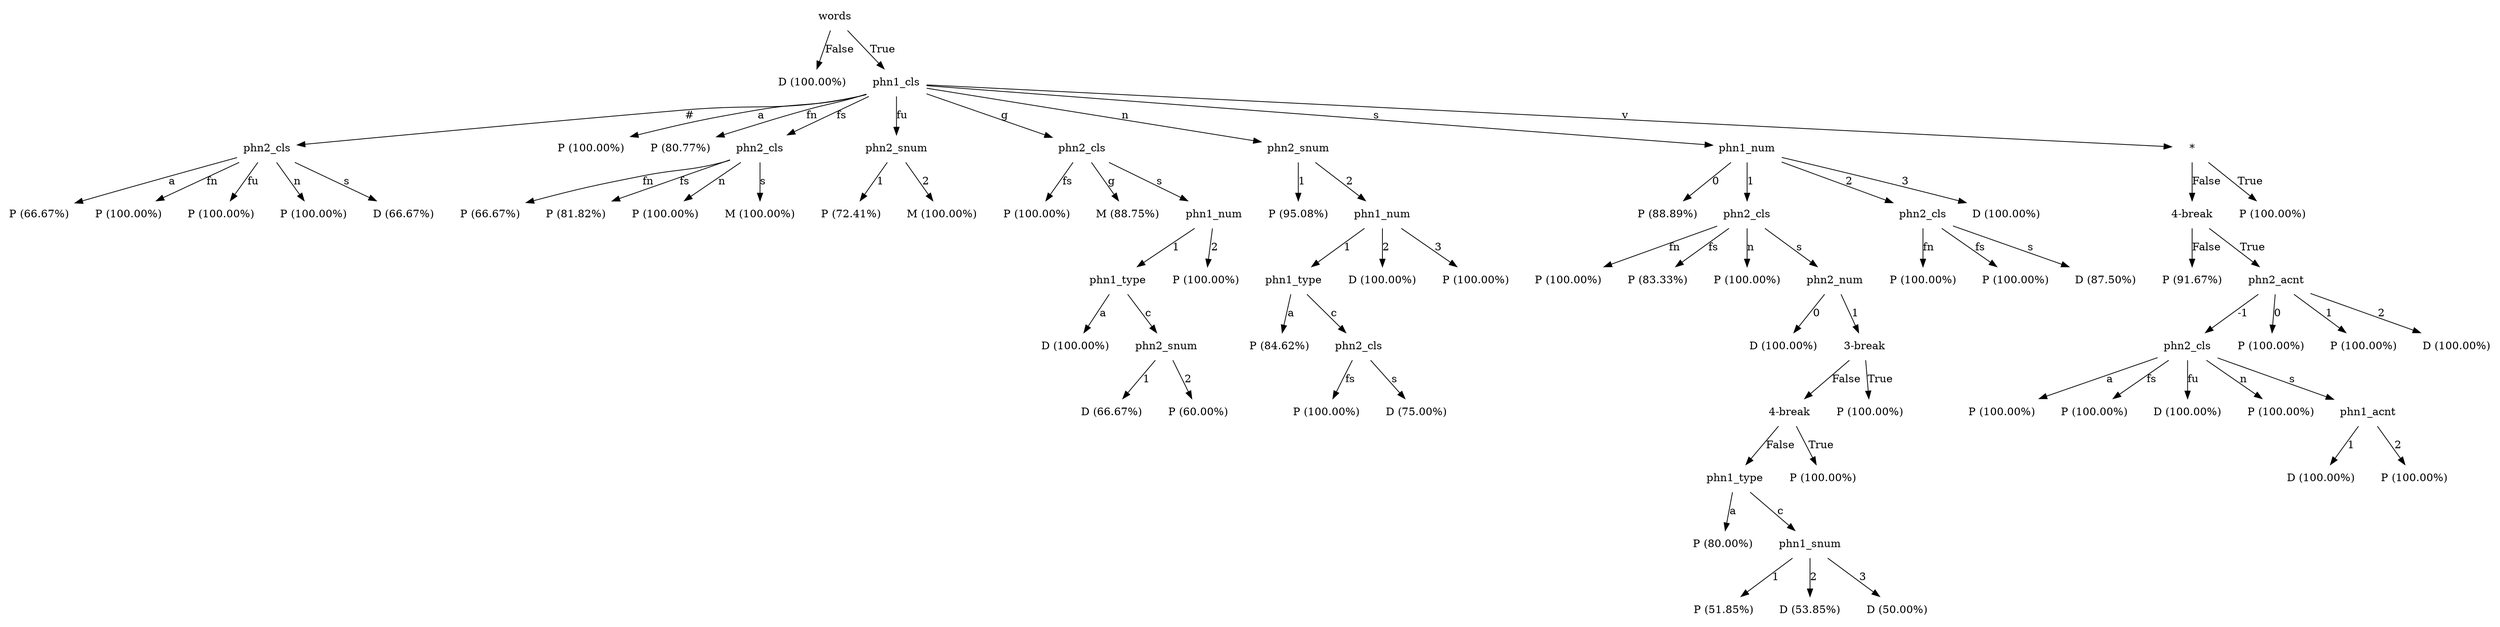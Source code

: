 digraph G {
"bg==" [ shape=plaintext label="words"]
"bg==" -> "bi0w" [ label="False" ]
"bi0w" [ shape=plaintext label="D (100.00%)"]
"bg==" -> "bi0x" [ label="True" ]
"bi0x" [ shape=plaintext label="phn1_cls"]
"bi0x" -> "bi0xLTA=" [ label="#" ]
"bi0xLTA=" [ shape=plaintext label="phn2_cls"]
"bi0xLTA=" -> "bi0xLTAtMA==" [ label="a" ]
"bi0xLTAtMA==" [ shape=plaintext label="P (66.67%)"]
"bi0xLTA=" -> "bi0xLTAtMQ==" [ label="fn" ]
"bi0xLTAtMQ==" [ shape=plaintext label="P (100.00%)"]
"bi0xLTA=" -> "bi0xLTAtMw==" [ label="fu" ]
"bi0xLTAtMw==" [ shape=plaintext label="P (100.00%)"]
"bi0xLTA=" -> "bi0xLTAtNQ==" [ label="n" ]
"bi0xLTAtNQ==" [ shape=plaintext label="P (100.00%)"]
"bi0xLTA=" -> "bi0xLTAtNg==" [ label="s" ]
"bi0xLTAtNg==" [ shape=plaintext label="D (66.67%)"]
"bi0x" -> "bi0xLTE=" [ label="a" ]
"bi0xLTE=" [ shape=plaintext label="P (100.00%)"]
"bi0x" -> "bi0xLTI=" [ label="fn" ]
"bi0xLTI=" [ shape=plaintext label="P (80.77%)"]
"bi0x" -> "bi0xLTM=" [ label="fs" ]
"bi0xLTM=" [ shape=plaintext label="phn2_cls"]
"bi0xLTM=" -> "bi0xLTMtMQ==" [ label="fn" ]
"bi0xLTMtMQ==" [ shape=plaintext label="P (66.67%)"]
"bi0xLTM=" -> "bi0xLTMtMg==" [ label="fs" ]
"bi0xLTMtMg==" [ shape=plaintext label="P (81.82%)"]
"bi0xLTM=" -> "bi0xLTMtNQ==" [ label="n" ]
"bi0xLTMtNQ==" [ shape=plaintext label="P (100.00%)"]
"bi0xLTM=" -> "bi0xLTMtNg==" [ label="s" ]
"bi0xLTMtNg==" [ shape=plaintext label="M (100.00%)"]
"bi0x" -> "bi0xLTQ=" [ label="fu" ]
"bi0xLTQ=" [ shape=plaintext label="phn2_snum"]
"bi0xLTQ=" -> "bi0xLTQtMA==" [ label="1" ]
"bi0xLTQtMA==" [ shape=plaintext label="P (72.41%)"]
"bi0xLTQ=" -> "bi0xLTQtMQ==" [ label="2" ]
"bi0xLTQtMQ==" [ shape=plaintext label="M (100.00%)"]
"bi0x" -> "bi0xLTU=" [ label="g" ]
"bi0xLTU=" [ shape=plaintext label="phn2_cls"]
"bi0xLTU=" -> "bi0xLTUtMg==" [ label="fs" ]
"bi0xLTUtMg==" [ shape=plaintext label="P (100.00%)"]
"bi0xLTU=" -> "bi0xLTUtNA==" [ label="g" ]
"bi0xLTUtNA==" [ shape=plaintext label="M (88.75%)"]
"bi0xLTU=" -> "bi0xLTUtNg==" [ label="s" ]
"bi0xLTUtNg==" [ shape=plaintext label="phn1_num"]
"bi0xLTUtNg==" -> "bi0xLTUtNi0x" [ label="1" ]
"bi0xLTUtNi0x" [ shape=plaintext label="phn1_type"]
"bi0xLTUtNi0x" -> "bi0xLTUtNi0xLTE=" [ label="a" ]
"bi0xLTUtNi0xLTE=" [ shape=plaintext label="D (100.00%)"]
"bi0xLTUtNi0x" -> "bi0xLTUtNi0xLTI=" [ label="c" ]
"bi0xLTUtNi0xLTI=" [ shape=plaintext label="phn2_snum"]
"bi0xLTUtNi0xLTI=" -> "bi0xLTUtNi0xLTItMA==" [ label="1" ]
"bi0xLTUtNi0xLTItMA==" [ shape=plaintext label="D (66.67%)"]
"bi0xLTUtNi0xLTI=" -> "bi0xLTUtNi0xLTItMQ==" [ label="2" ]
"bi0xLTUtNi0xLTItMQ==" [ shape=plaintext label="P (60.00%)"]
"bi0xLTUtNg==" -> "bi0xLTUtNi0y" [ label="2" ]
"bi0xLTUtNi0y" [ shape=plaintext label="P (100.00%)"]
"bi0x" -> "bi0xLTY=" [ label="n" ]
"bi0xLTY=" [ shape=plaintext label="phn2_snum"]
"bi0xLTY=" -> "bi0xLTYtMA==" [ label="1" ]
"bi0xLTYtMA==" [ shape=plaintext label="P (95.08%)"]
"bi0xLTY=" -> "bi0xLTYtMQ==" [ label="2" ]
"bi0xLTYtMQ==" [ shape=plaintext label="phn1_num"]
"bi0xLTYtMQ==" -> "bi0xLTYtMS0x" [ label="1" ]
"bi0xLTYtMS0x" [ shape=plaintext label="phn1_type"]
"bi0xLTYtMS0x" -> "bi0xLTYtMS0xLTE=" [ label="a" ]
"bi0xLTYtMS0xLTE=" [ shape=plaintext label="P (84.62%)"]
"bi0xLTYtMS0x" -> "bi0xLTYtMS0xLTI=" [ label="c" ]
"bi0xLTYtMS0xLTI=" [ shape=plaintext label="phn2_cls"]
"bi0xLTYtMS0xLTI=" -> "bi0xLTYtMS0xLTItMg==" [ label="fs" ]
"bi0xLTYtMS0xLTItMg==" [ shape=plaintext label="P (100.00%)"]
"bi0xLTYtMS0xLTI=" -> "bi0xLTYtMS0xLTItNg==" [ label="s" ]
"bi0xLTYtMS0xLTItNg==" [ shape=plaintext label="D (75.00%)"]
"bi0xLTYtMQ==" -> "bi0xLTYtMS0y" [ label="2" ]
"bi0xLTYtMS0y" [ shape=plaintext label="D (100.00%)"]
"bi0xLTYtMQ==" -> "bi0xLTYtMS0z" [ label="3" ]
"bi0xLTYtMS0z" [ shape=plaintext label="P (100.00%)"]
"bi0x" -> "bi0xLTc=" [ label="s" ]
"bi0xLTc=" [ shape=plaintext label="phn1_num"]
"bi0xLTc=" -> "bi0xLTctMA==" [ label="0" ]
"bi0xLTctMA==" [ shape=plaintext label="P (88.89%)"]
"bi0xLTc=" -> "bi0xLTctMQ==" [ label="1" ]
"bi0xLTctMQ==" [ shape=plaintext label="phn2_cls"]
"bi0xLTctMQ==" -> "bi0xLTctMS0x" [ label="fn" ]
"bi0xLTctMS0x" [ shape=plaintext label="P (100.00%)"]
"bi0xLTctMQ==" -> "bi0xLTctMS0y" [ label="fs" ]
"bi0xLTctMS0y" [ shape=plaintext label="P (83.33%)"]
"bi0xLTctMQ==" -> "bi0xLTctMS01" [ label="n" ]
"bi0xLTctMS01" [ shape=plaintext label="P (100.00%)"]
"bi0xLTctMQ==" -> "bi0xLTctMS02" [ label="s" ]
"bi0xLTctMS02" [ shape=plaintext label="phn2_num"]
"bi0xLTctMS02" -> "bi0xLTctMS02LTA=" [ label="0" ]
"bi0xLTctMS02LTA=" [ shape=plaintext label="D (100.00%)"]
"bi0xLTctMS02" -> "bi0xLTctMS02LTE=" [ label="1" ]
"bi0xLTctMS02LTE=" [ shape=plaintext label="3-break"]
"bi0xLTctMS02LTE=" -> "bi0xLTctMS02LTEtMA==" [ label="False" ]
"bi0xLTctMS02LTEtMA==" [ shape=plaintext label="4-break"]
"bi0xLTctMS02LTEtMA==" -> "bi0xLTctMS02LTEtMC0w" [ label="False" ]
"bi0xLTctMS02LTEtMC0w" [ shape=plaintext label="phn1_type"]
"bi0xLTctMS02LTEtMC0w" -> "bi0xLTctMS02LTEtMC0wLTE=" [ label="a" ]
"bi0xLTctMS02LTEtMC0wLTE=" [ shape=plaintext label="P (80.00%)"]
"bi0xLTctMS02LTEtMC0w" -> "bi0xLTctMS02LTEtMC0wLTI=" [ label="c" ]
"bi0xLTctMS02LTEtMC0wLTI=" [ shape=plaintext label="phn1_snum"]
"bi0xLTctMS02LTEtMC0wLTI=" -> "bi0xLTctMS02LTEtMC0wLTItMQ==" [ label="1" ]
"bi0xLTctMS02LTEtMC0wLTItMQ==" [ shape=plaintext label="P (51.85%)"]
"bi0xLTctMS02LTEtMC0wLTI=" -> "bi0xLTctMS02LTEtMC0wLTItMg==" [ label="2" ]
"bi0xLTctMS02LTEtMC0wLTItMg==" [ shape=plaintext label="D (53.85%)"]
"bi0xLTctMS02LTEtMC0wLTI=" -> "bi0xLTctMS02LTEtMC0wLTItMw==" [ label="3" ]
"bi0xLTctMS02LTEtMC0wLTItMw==" [ shape=plaintext label="D (50.00%)"]
"bi0xLTctMS02LTEtMA==" -> "bi0xLTctMS02LTEtMC0x" [ label="True" ]
"bi0xLTctMS02LTEtMC0x" [ shape=plaintext label="P (100.00%)"]
"bi0xLTctMS02LTE=" -> "bi0xLTctMS02LTEtMQ==" [ label="True" ]
"bi0xLTctMS02LTEtMQ==" [ shape=plaintext label="P (100.00%)"]
"bi0xLTc=" -> "bi0xLTctMg==" [ label="2" ]
"bi0xLTctMg==" [ shape=plaintext label="phn2_cls"]
"bi0xLTctMg==" -> "bi0xLTctMi0x" [ label="fn" ]
"bi0xLTctMi0x" [ shape=plaintext label="P (100.00%)"]
"bi0xLTctMg==" -> "bi0xLTctMi0y" [ label="fs" ]
"bi0xLTctMi0y" [ shape=plaintext label="P (100.00%)"]
"bi0xLTctMg==" -> "bi0xLTctMi02" [ label="s" ]
"bi0xLTctMi02" [ shape=plaintext label="D (87.50%)"]
"bi0xLTc=" -> "bi0xLTctMw==" [ label="3" ]
"bi0xLTctMw==" [ shape=plaintext label="D (100.00%)"]
"bi0x" -> "bi0xLTg=" [ label="v" ]
"bi0xLTg=" [ shape=plaintext label="*"]
"bi0xLTg=" -> "bi0xLTgtMA==" [ label="False" ]
"bi0xLTgtMA==" [ shape=plaintext label="4-break"]
"bi0xLTgtMA==" -> "bi0xLTgtMC0w" [ label="False" ]
"bi0xLTgtMC0w" [ shape=plaintext label="P (91.67%)"]
"bi0xLTgtMA==" -> "bi0xLTgtMC0x" [ label="True" ]
"bi0xLTgtMC0x" [ shape=plaintext label="phn2_acnt"]
"bi0xLTgtMC0x" -> "bi0xLTgtMC0xLTA=" [ label="-1" ]
"bi0xLTgtMC0xLTA=" [ shape=plaintext label="phn2_cls"]
"bi0xLTgtMC0xLTA=" -> "bi0xLTgtMC0xLTAtMA==" [ label="a" ]
"bi0xLTgtMC0xLTAtMA==" [ shape=plaintext label="P (100.00%)"]
"bi0xLTgtMC0xLTA=" -> "bi0xLTgtMC0xLTAtMg==" [ label="fs" ]
"bi0xLTgtMC0xLTAtMg==" [ shape=plaintext label="P (100.00%)"]
"bi0xLTgtMC0xLTA=" -> "bi0xLTgtMC0xLTAtMw==" [ label="fu" ]
"bi0xLTgtMC0xLTAtMw==" [ shape=plaintext label="D (100.00%)"]
"bi0xLTgtMC0xLTA=" -> "bi0xLTgtMC0xLTAtNQ==" [ label="n" ]
"bi0xLTgtMC0xLTAtNQ==" [ shape=plaintext label="P (100.00%)"]
"bi0xLTgtMC0xLTA=" -> "bi0xLTgtMC0xLTAtNg==" [ label="s" ]
"bi0xLTgtMC0xLTAtNg==" [ shape=plaintext label="phn1_acnt"]
"bi0xLTgtMC0xLTAtNg==" -> "bi0xLTgtMC0xLTAtNi0y" [ label="1" ]
"bi0xLTgtMC0xLTAtNi0y" [ shape=plaintext label="D (100.00%)"]
"bi0xLTgtMC0xLTAtNg==" -> "bi0xLTgtMC0xLTAtNi0z" [ label="2" ]
"bi0xLTgtMC0xLTAtNi0z" [ shape=plaintext label="P (100.00%)"]
"bi0xLTgtMC0x" -> "bi0xLTgtMC0xLTE=" [ label="0" ]
"bi0xLTgtMC0xLTE=" [ shape=plaintext label="P (100.00%)"]
"bi0xLTgtMC0x" -> "bi0xLTgtMC0xLTI=" [ label="1" ]
"bi0xLTgtMC0xLTI=" [ shape=plaintext label="P (100.00%)"]
"bi0xLTgtMC0x" -> "bi0xLTgtMC0xLTM=" [ label="2" ]
"bi0xLTgtMC0xLTM=" [ shape=plaintext label="D (100.00%)"]
"bi0xLTg=" -> "bi0xLTgtMQ==" [ label="True" ]
"bi0xLTgtMQ==" [ shape=plaintext label="P (100.00%)"]
}
